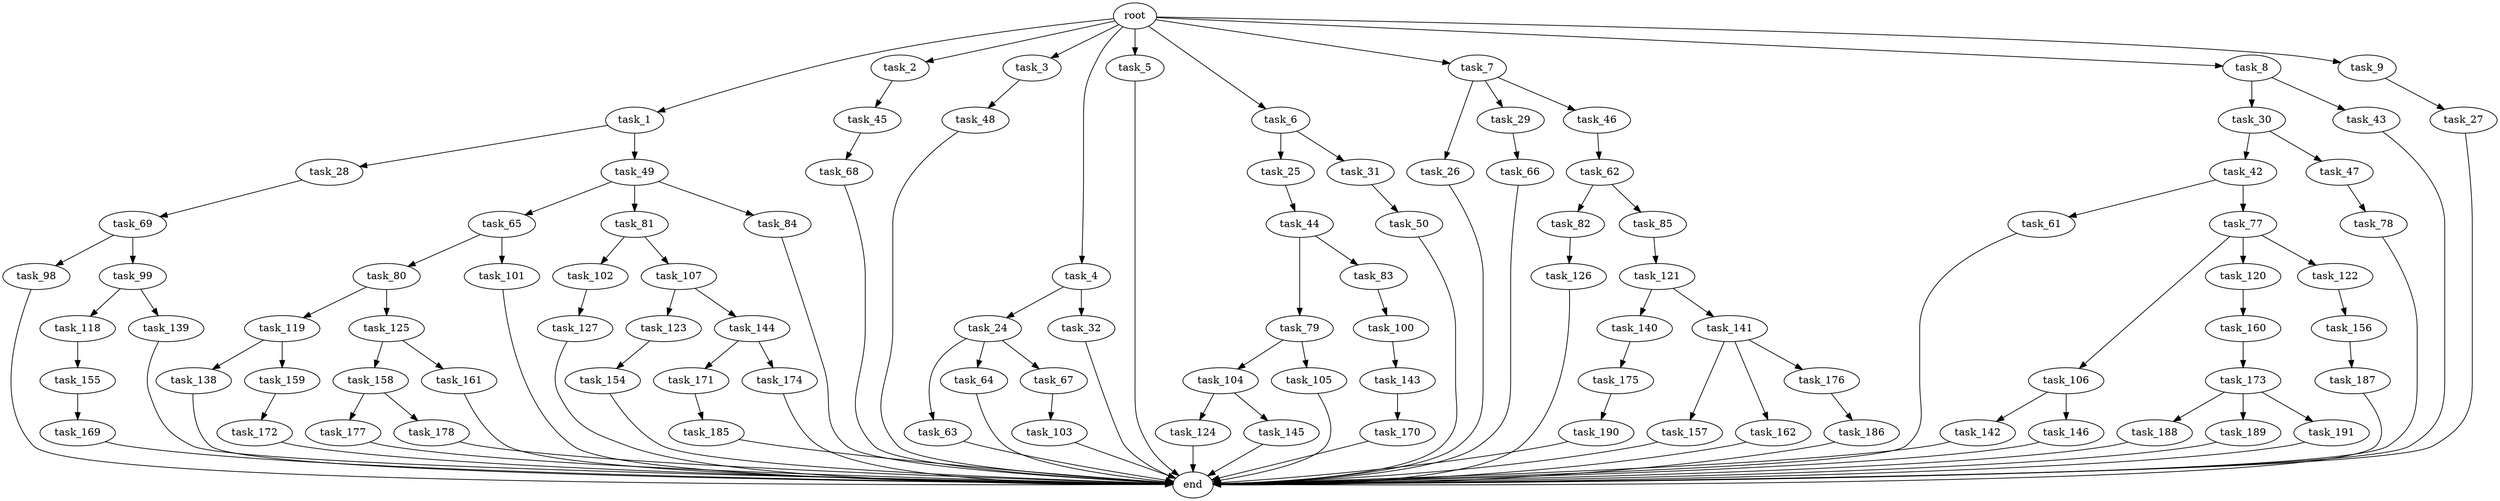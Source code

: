 digraph G {
  root [size="0.000000"];
  task_1 [size="2.048000"];
  task_2 [size="2.048000"];
  task_3 [size="2.048000"];
  task_4 [size="2.048000"];
  task_5 [size="2.048000"];
  task_6 [size="2.048000"];
  task_7 [size="2.048000"];
  task_8 [size="2.048000"];
  task_9 [size="2.048000"];
  task_24 [size="618475290.624000"];
  task_25 [size="618475290.624000"];
  task_26 [size="1391569403.904000"];
  task_27 [size="841813590.016000"];
  task_28 [size="1391569403.904000"];
  task_29 [size="1391569403.904000"];
  task_30 [size="68719476.736000"];
  task_31 [size="618475290.624000"];
  task_32 [size="618475290.624000"];
  task_42 [size="1717986918.400000"];
  task_43 [size="68719476.736000"];
  task_44 [size="841813590.016000"];
  task_45 [size="68719476.736000"];
  task_46 [size="1391569403.904000"];
  task_47 [size="1717986918.400000"];
  task_48 [size="154618822.656000"];
  task_49 [size="1391569403.904000"];
  task_50 [size="618475290.624000"];
  task_61 [size="618475290.624000"];
  task_62 [size="154618822.656000"];
  task_63 [size="274877906.944000"];
  task_64 [size="274877906.944000"];
  task_65 [size="154618822.656000"];
  task_66 [size="1391569403.904000"];
  task_67 [size="274877906.944000"];
  task_68 [size="274877906.944000"];
  task_69 [size="1099511627.776000"];
  task_77 [size="618475290.624000"];
  task_78 [size="154618822.656000"];
  task_79 [size="1391569403.904000"];
  task_80 [size="429496729.600000"];
  task_81 [size="154618822.656000"];
  task_82 [size="68719476.736000"];
  task_83 [size="1391569403.904000"];
  task_84 [size="154618822.656000"];
  task_85 [size="68719476.736000"];
  task_98 [size="1099511627.776000"];
  task_99 [size="1099511627.776000"];
  task_100 [size="68719476.736000"];
  task_101 [size="429496729.600000"];
  task_102 [size="429496729.600000"];
  task_103 [size="274877906.944000"];
  task_104 [size="68719476.736000"];
  task_105 [size="68719476.736000"];
  task_106 [size="1717986918.400000"];
  task_107 [size="429496729.600000"];
  task_118 [size="1717986918.400000"];
  task_119 [size="618475290.624000"];
  task_120 [size="1717986918.400000"];
  task_121 [size="274877906.944000"];
  task_122 [size="1717986918.400000"];
  task_123 [size="1391569403.904000"];
  task_124 [size="618475290.624000"];
  task_125 [size="618475290.624000"];
  task_126 [size="1391569403.904000"];
  task_127 [size="1391569403.904000"];
  task_138 [size="1391569403.904000"];
  task_139 [size="1717986918.400000"];
  task_140 [size="618475290.624000"];
  task_141 [size="618475290.624000"];
  task_142 [size="618475290.624000"];
  task_143 [size="68719476.736000"];
  task_144 [size="1391569403.904000"];
  task_145 [size="618475290.624000"];
  task_146 [size="618475290.624000"];
  task_154 [size="429496729.600000"];
  task_155 [size="429496729.600000"];
  task_156 [size="1717986918.400000"];
  task_157 [size="429496729.600000"];
  task_158 [size="274877906.944000"];
  task_159 [size="1391569403.904000"];
  task_160 [size="68719476.736000"];
  task_161 [size="274877906.944000"];
  task_162 [size="429496729.600000"];
  task_169 [size="274877906.944000"];
  task_170 [size="1099511627.776000"];
  task_171 [size="1717986918.400000"];
  task_172 [size="841813590.016000"];
  task_173 [size="1391569403.904000"];
  task_174 [size="1717986918.400000"];
  task_175 [size="274877906.944000"];
  task_176 [size="429496729.600000"];
  task_177 [size="1717986918.400000"];
  task_178 [size="1717986918.400000"];
  task_185 [size="841813590.016000"];
  task_186 [size="1391569403.904000"];
  task_187 [size="154618822.656000"];
  task_188 [size="429496729.600000"];
  task_189 [size="429496729.600000"];
  task_190 [size="274877906.944000"];
  task_191 [size="429496729.600000"];
  end [size="0.000000"];

  root -> task_1 [size="1.000000"];
  root -> task_2 [size="1.000000"];
  root -> task_3 [size="1.000000"];
  root -> task_4 [size="1.000000"];
  root -> task_5 [size="1.000000"];
  root -> task_6 [size="1.000000"];
  root -> task_7 [size="1.000000"];
  root -> task_8 [size="1.000000"];
  root -> task_9 [size="1.000000"];
  task_1 -> task_28 [size="679477248.000000"];
  task_1 -> task_49 [size="679477248.000000"];
  task_2 -> task_45 [size="33554432.000000"];
  task_3 -> task_48 [size="75497472.000000"];
  task_4 -> task_24 [size="301989888.000000"];
  task_4 -> task_32 [size="301989888.000000"];
  task_5 -> end [size="1.000000"];
  task_6 -> task_25 [size="301989888.000000"];
  task_6 -> task_31 [size="301989888.000000"];
  task_7 -> task_26 [size="679477248.000000"];
  task_7 -> task_29 [size="679477248.000000"];
  task_7 -> task_46 [size="679477248.000000"];
  task_8 -> task_30 [size="33554432.000000"];
  task_8 -> task_43 [size="33554432.000000"];
  task_9 -> task_27 [size="411041792.000000"];
  task_24 -> task_63 [size="134217728.000000"];
  task_24 -> task_64 [size="134217728.000000"];
  task_24 -> task_67 [size="134217728.000000"];
  task_25 -> task_44 [size="411041792.000000"];
  task_26 -> end [size="1.000000"];
  task_27 -> end [size="1.000000"];
  task_28 -> task_69 [size="536870912.000000"];
  task_29 -> task_66 [size="679477248.000000"];
  task_30 -> task_42 [size="838860800.000000"];
  task_30 -> task_47 [size="838860800.000000"];
  task_31 -> task_50 [size="301989888.000000"];
  task_32 -> end [size="1.000000"];
  task_42 -> task_61 [size="301989888.000000"];
  task_42 -> task_77 [size="301989888.000000"];
  task_43 -> end [size="1.000000"];
  task_44 -> task_79 [size="679477248.000000"];
  task_44 -> task_83 [size="679477248.000000"];
  task_45 -> task_68 [size="134217728.000000"];
  task_46 -> task_62 [size="75497472.000000"];
  task_47 -> task_78 [size="75497472.000000"];
  task_48 -> end [size="1.000000"];
  task_49 -> task_65 [size="75497472.000000"];
  task_49 -> task_81 [size="75497472.000000"];
  task_49 -> task_84 [size="75497472.000000"];
  task_50 -> end [size="1.000000"];
  task_61 -> end [size="1.000000"];
  task_62 -> task_82 [size="33554432.000000"];
  task_62 -> task_85 [size="33554432.000000"];
  task_63 -> end [size="1.000000"];
  task_64 -> end [size="1.000000"];
  task_65 -> task_80 [size="209715200.000000"];
  task_65 -> task_101 [size="209715200.000000"];
  task_66 -> end [size="1.000000"];
  task_67 -> task_103 [size="134217728.000000"];
  task_68 -> end [size="1.000000"];
  task_69 -> task_98 [size="536870912.000000"];
  task_69 -> task_99 [size="536870912.000000"];
  task_77 -> task_106 [size="838860800.000000"];
  task_77 -> task_120 [size="838860800.000000"];
  task_77 -> task_122 [size="838860800.000000"];
  task_78 -> end [size="1.000000"];
  task_79 -> task_104 [size="33554432.000000"];
  task_79 -> task_105 [size="33554432.000000"];
  task_80 -> task_119 [size="301989888.000000"];
  task_80 -> task_125 [size="301989888.000000"];
  task_81 -> task_102 [size="209715200.000000"];
  task_81 -> task_107 [size="209715200.000000"];
  task_82 -> task_126 [size="679477248.000000"];
  task_83 -> task_100 [size="33554432.000000"];
  task_84 -> end [size="1.000000"];
  task_85 -> task_121 [size="134217728.000000"];
  task_98 -> end [size="1.000000"];
  task_99 -> task_118 [size="838860800.000000"];
  task_99 -> task_139 [size="838860800.000000"];
  task_100 -> task_143 [size="33554432.000000"];
  task_101 -> end [size="1.000000"];
  task_102 -> task_127 [size="679477248.000000"];
  task_103 -> end [size="1.000000"];
  task_104 -> task_124 [size="301989888.000000"];
  task_104 -> task_145 [size="301989888.000000"];
  task_105 -> end [size="1.000000"];
  task_106 -> task_142 [size="301989888.000000"];
  task_106 -> task_146 [size="301989888.000000"];
  task_107 -> task_123 [size="679477248.000000"];
  task_107 -> task_144 [size="679477248.000000"];
  task_118 -> task_155 [size="209715200.000000"];
  task_119 -> task_138 [size="679477248.000000"];
  task_119 -> task_159 [size="679477248.000000"];
  task_120 -> task_160 [size="33554432.000000"];
  task_121 -> task_140 [size="301989888.000000"];
  task_121 -> task_141 [size="301989888.000000"];
  task_122 -> task_156 [size="838860800.000000"];
  task_123 -> task_154 [size="209715200.000000"];
  task_124 -> end [size="1.000000"];
  task_125 -> task_158 [size="134217728.000000"];
  task_125 -> task_161 [size="134217728.000000"];
  task_126 -> end [size="1.000000"];
  task_127 -> end [size="1.000000"];
  task_138 -> end [size="1.000000"];
  task_139 -> end [size="1.000000"];
  task_140 -> task_175 [size="134217728.000000"];
  task_141 -> task_157 [size="209715200.000000"];
  task_141 -> task_162 [size="209715200.000000"];
  task_141 -> task_176 [size="209715200.000000"];
  task_142 -> end [size="1.000000"];
  task_143 -> task_170 [size="536870912.000000"];
  task_144 -> task_171 [size="838860800.000000"];
  task_144 -> task_174 [size="838860800.000000"];
  task_145 -> end [size="1.000000"];
  task_146 -> end [size="1.000000"];
  task_154 -> end [size="1.000000"];
  task_155 -> task_169 [size="134217728.000000"];
  task_156 -> task_187 [size="75497472.000000"];
  task_157 -> end [size="1.000000"];
  task_158 -> task_177 [size="838860800.000000"];
  task_158 -> task_178 [size="838860800.000000"];
  task_159 -> task_172 [size="411041792.000000"];
  task_160 -> task_173 [size="679477248.000000"];
  task_161 -> end [size="1.000000"];
  task_162 -> end [size="1.000000"];
  task_169 -> end [size="1.000000"];
  task_170 -> end [size="1.000000"];
  task_171 -> task_185 [size="411041792.000000"];
  task_172 -> end [size="1.000000"];
  task_173 -> task_188 [size="209715200.000000"];
  task_173 -> task_189 [size="209715200.000000"];
  task_173 -> task_191 [size="209715200.000000"];
  task_174 -> end [size="1.000000"];
  task_175 -> task_190 [size="134217728.000000"];
  task_176 -> task_186 [size="679477248.000000"];
  task_177 -> end [size="1.000000"];
  task_178 -> end [size="1.000000"];
  task_185 -> end [size="1.000000"];
  task_186 -> end [size="1.000000"];
  task_187 -> end [size="1.000000"];
  task_188 -> end [size="1.000000"];
  task_189 -> end [size="1.000000"];
  task_190 -> end [size="1.000000"];
  task_191 -> end [size="1.000000"];
}
